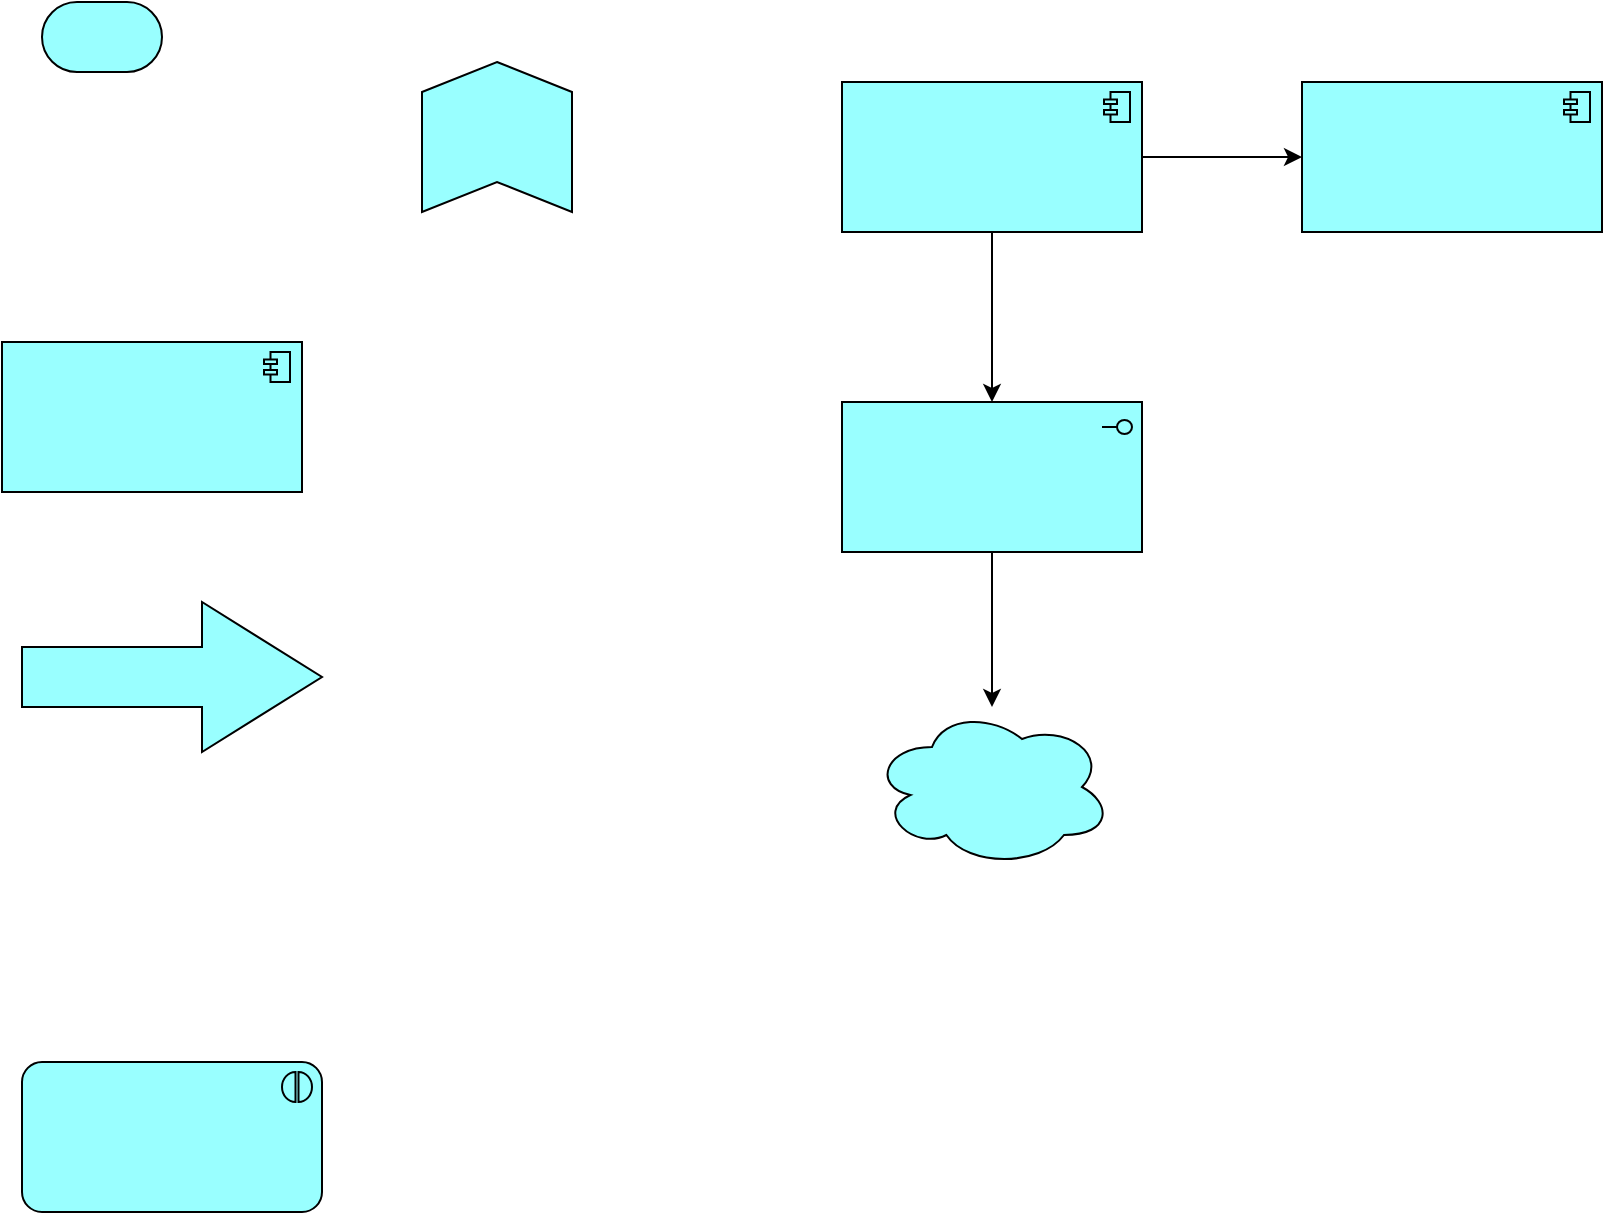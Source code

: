 <mxfile>
    <diagram id="_oDTlDN2bsvoXDYxoDGB" name="Page-1">
        <mxGraphModel dx="1377" dy="1147" grid="1" gridSize="10" guides="1" tooltips="1" connect="1" arrows="1" fold="1" page="1" pageScale="1" pageWidth="827" pageHeight="1169" math="0" shadow="0">
            <root>
                <mxCell id="0"/>
                <mxCell id="1" parent="0"/>
                <mxCell id="kqoxJH0lnDRRDKYpfLKR-3" value="" style="edgeStyle=orthogonalEdgeStyle;rounded=0;orthogonalLoop=1;jettySize=auto;html=1;" parent="1" source="kqoxJH0lnDRRDKYpfLKR-1" target="kqoxJH0lnDRRDKYpfLKR-2" edge="1">
                    <mxGeometry relative="1" as="geometry"/>
                </mxCell>
                <mxCell id="3" style="edgeStyle=none;html=1;" edge="1" parent="1" source="kqoxJH0lnDRRDKYpfLKR-1" target="2">
                    <mxGeometry relative="1" as="geometry"/>
                </mxCell>
                <mxCell id="kqoxJH0lnDRRDKYpfLKR-1" value="" style="html=1;outlineConnect=0;whiteSpace=wrap;fillColor=#99ffff;shape=mxgraph.archimate3.application;appType=comp;archiType=square;" parent="1" vertex="1">
                    <mxGeometry x="80" y="120" width="150" height="75" as="geometry"/>
                </mxCell>
                <mxCell id="kqoxJH0lnDRRDKYpfLKR-2" value="" style="html=1;outlineConnect=0;whiteSpace=wrap;fillColor=#99ffff;shape=mxgraph.archimate3.application;appType=comp;archiType=square;comic=1;" parent="1" vertex="1">
                    <mxGeometry x="310" y="120" width="150" height="75" as="geometry"/>
                </mxCell>
                <mxCell id="5" value="" style="edgeStyle=none;html=1;" edge="1" parent="1" source="2" target="4">
                    <mxGeometry relative="1" as="geometry"/>
                </mxCell>
                <mxCell id="2" value="" style="html=1;outlineConnect=0;whiteSpace=wrap;fillColor=#99ffff;shape=mxgraph.archimate3.application;appType=interface;archiType=square;comic=0;" vertex="1" parent="1">
                    <mxGeometry x="80" y="280" width="150" height="75" as="geometry"/>
                </mxCell>
                <mxCell id="4" value="" style="ellipse;shape=cloud;whiteSpace=wrap;html=1;fillColor=#99ffff;" vertex="1" parent="1">
                    <mxGeometry x="95" y="432.5" width="120" height="80" as="geometry"/>
                </mxCell>
                <mxCell id="6" value="" style="html=1;outlineConnect=0;whiteSpace=wrap;fillColor=#99ffff;shape=mxgraph.archimate3.application;appType=comp;archiType=square;comic=1;jiggle=6;" vertex="1" parent="1">
                    <mxGeometry x="-340" y="250" width="150" height="75" as="geometry"/>
                </mxCell>
                <mxCell id="7" value="" style="html=1;outlineConnect=0;whiteSpace=wrap;fillColor=#99ffff;shape=mxgraph.archimate3.process;comic=0;jiggle=6;" vertex="1" parent="1">
                    <mxGeometry x="-330" y="380" width="150" height="75" as="geometry"/>
                </mxCell>
                <mxCell id="8" value="" style="html=1;outlineConnect=0;whiteSpace=wrap;fillColor=#99ffff;shape=mxgraph.archimate3.application;appType=comp;archiType=square;comic=1;jiggle=6;" vertex="1" parent="1">
                    <mxGeometry x="-340" y="250" width="150" height="75" as="geometry"/>
                </mxCell>
                <mxCell id="9" value="" style="html=1;outlineConnect=0;whiteSpace=wrap;fillColor=#99ffff;shape=mxgraph.archimate3.application;appType=comp;archiType=square;comic=1;jiggle=6;" vertex="1" parent="1">
                    <mxGeometry x="-340" y="250" width="150" height="75" as="geometry"/>
                </mxCell>
                <mxCell id="10" value="" style="html=1;outlineConnect=0;whiteSpace=wrap;fillColor=#99ffff;shape=mxgraph.archimate3.application;appType=comp;archiType=square;comic=0;jiggle=6;" vertex="1" parent="1">
                    <mxGeometry x="-340" y="250" width="150" height="75" as="geometry"/>
                </mxCell>
                <mxCell id="11" value="" style="html=1;outlineConnect=0;whiteSpace=wrap;fillColor=#99ffff;shape=mxgraph.archimate3.service;comic=0;jiggle=6;" vertex="1" parent="1">
                    <mxGeometry x="-320" y="80" width="60" height="35" as="geometry"/>
                </mxCell>
                <mxCell id="12" value="" style="html=1;outlineConnect=0;whiteSpace=wrap;fillColor=#99ffff;shape=mxgraph.archimate3.application;appType=interaction;archiType=rounded;comic=0;jiggle=6;" vertex="1" parent="1">
                    <mxGeometry x="-330" y="610" width="150" height="75" as="geometry"/>
                </mxCell>
                <mxCell id="13" value="" style="html=1;outlineConnect=0;whiteSpace=wrap;fillColor=#99ffff;shape=mxgraph.archimate3.function;comic=0;jiggle=6;" vertex="1" parent="1">
                    <mxGeometry x="-130" y="110" width="75" height="75" as="geometry"/>
                </mxCell>
            </root>
        </mxGraphModel>
    </diagram>
</mxfile>